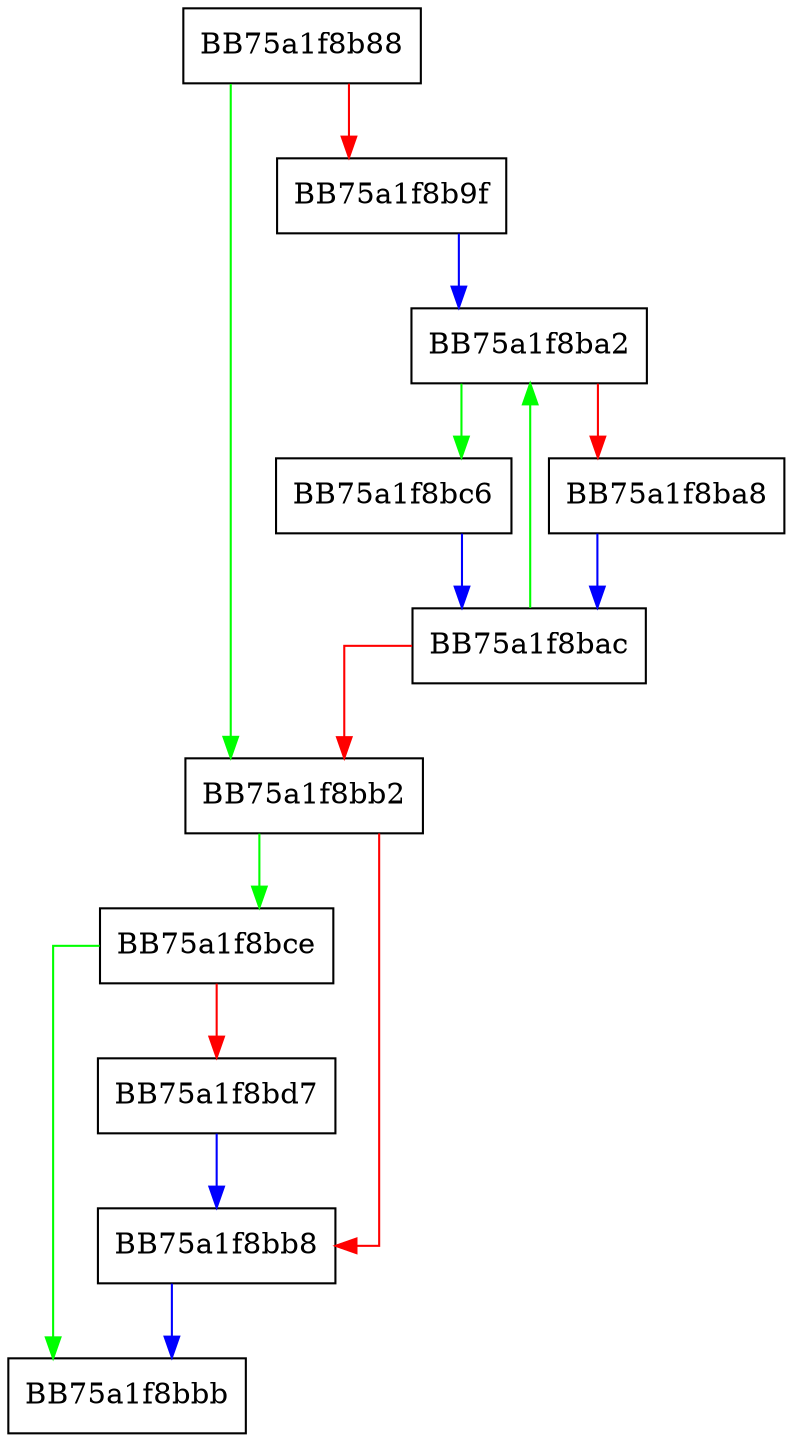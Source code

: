 digraph find {
  node [shape="box"];
  graph [splines=ortho];
  BB75a1f8b88 -> BB75a1f8bb2 [color="green"];
  BB75a1f8b88 -> BB75a1f8b9f [color="red"];
  BB75a1f8b9f -> BB75a1f8ba2 [color="blue"];
  BB75a1f8ba2 -> BB75a1f8bc6 [color="green"];
  BB75a1f8ba2 -> BB75a1f8ba8 [color="red"];
  BB75a1f8ba8 -> BB75a1f8bac [color="blue"];
  BB75a1f8bac -> BB75a1f8ba2 [color="green"];
  BB75a1f8bac -> BB75a1f8bb2 [color="red"];
  BB75a1f8bb2 -> BB75a1f8bce [color="green"];
  BB75a1f8bb2 -> BB75a1f8bb8 [color="red"];
  BB75a1f8bb8 -> BB75a1f8bbb [color="blue"];
  BB75a1f8bc6 -> BB75a1f8bac [color="blue"];
  BB75a1f8bce -> BB75a1f8bbb [color="green"];
  BB75a1f8bce -> BB75a1f8bd7 [color="red"];
  BB75a1f8bd7 -> BB75a1f8bb8 [color="blue"];
}